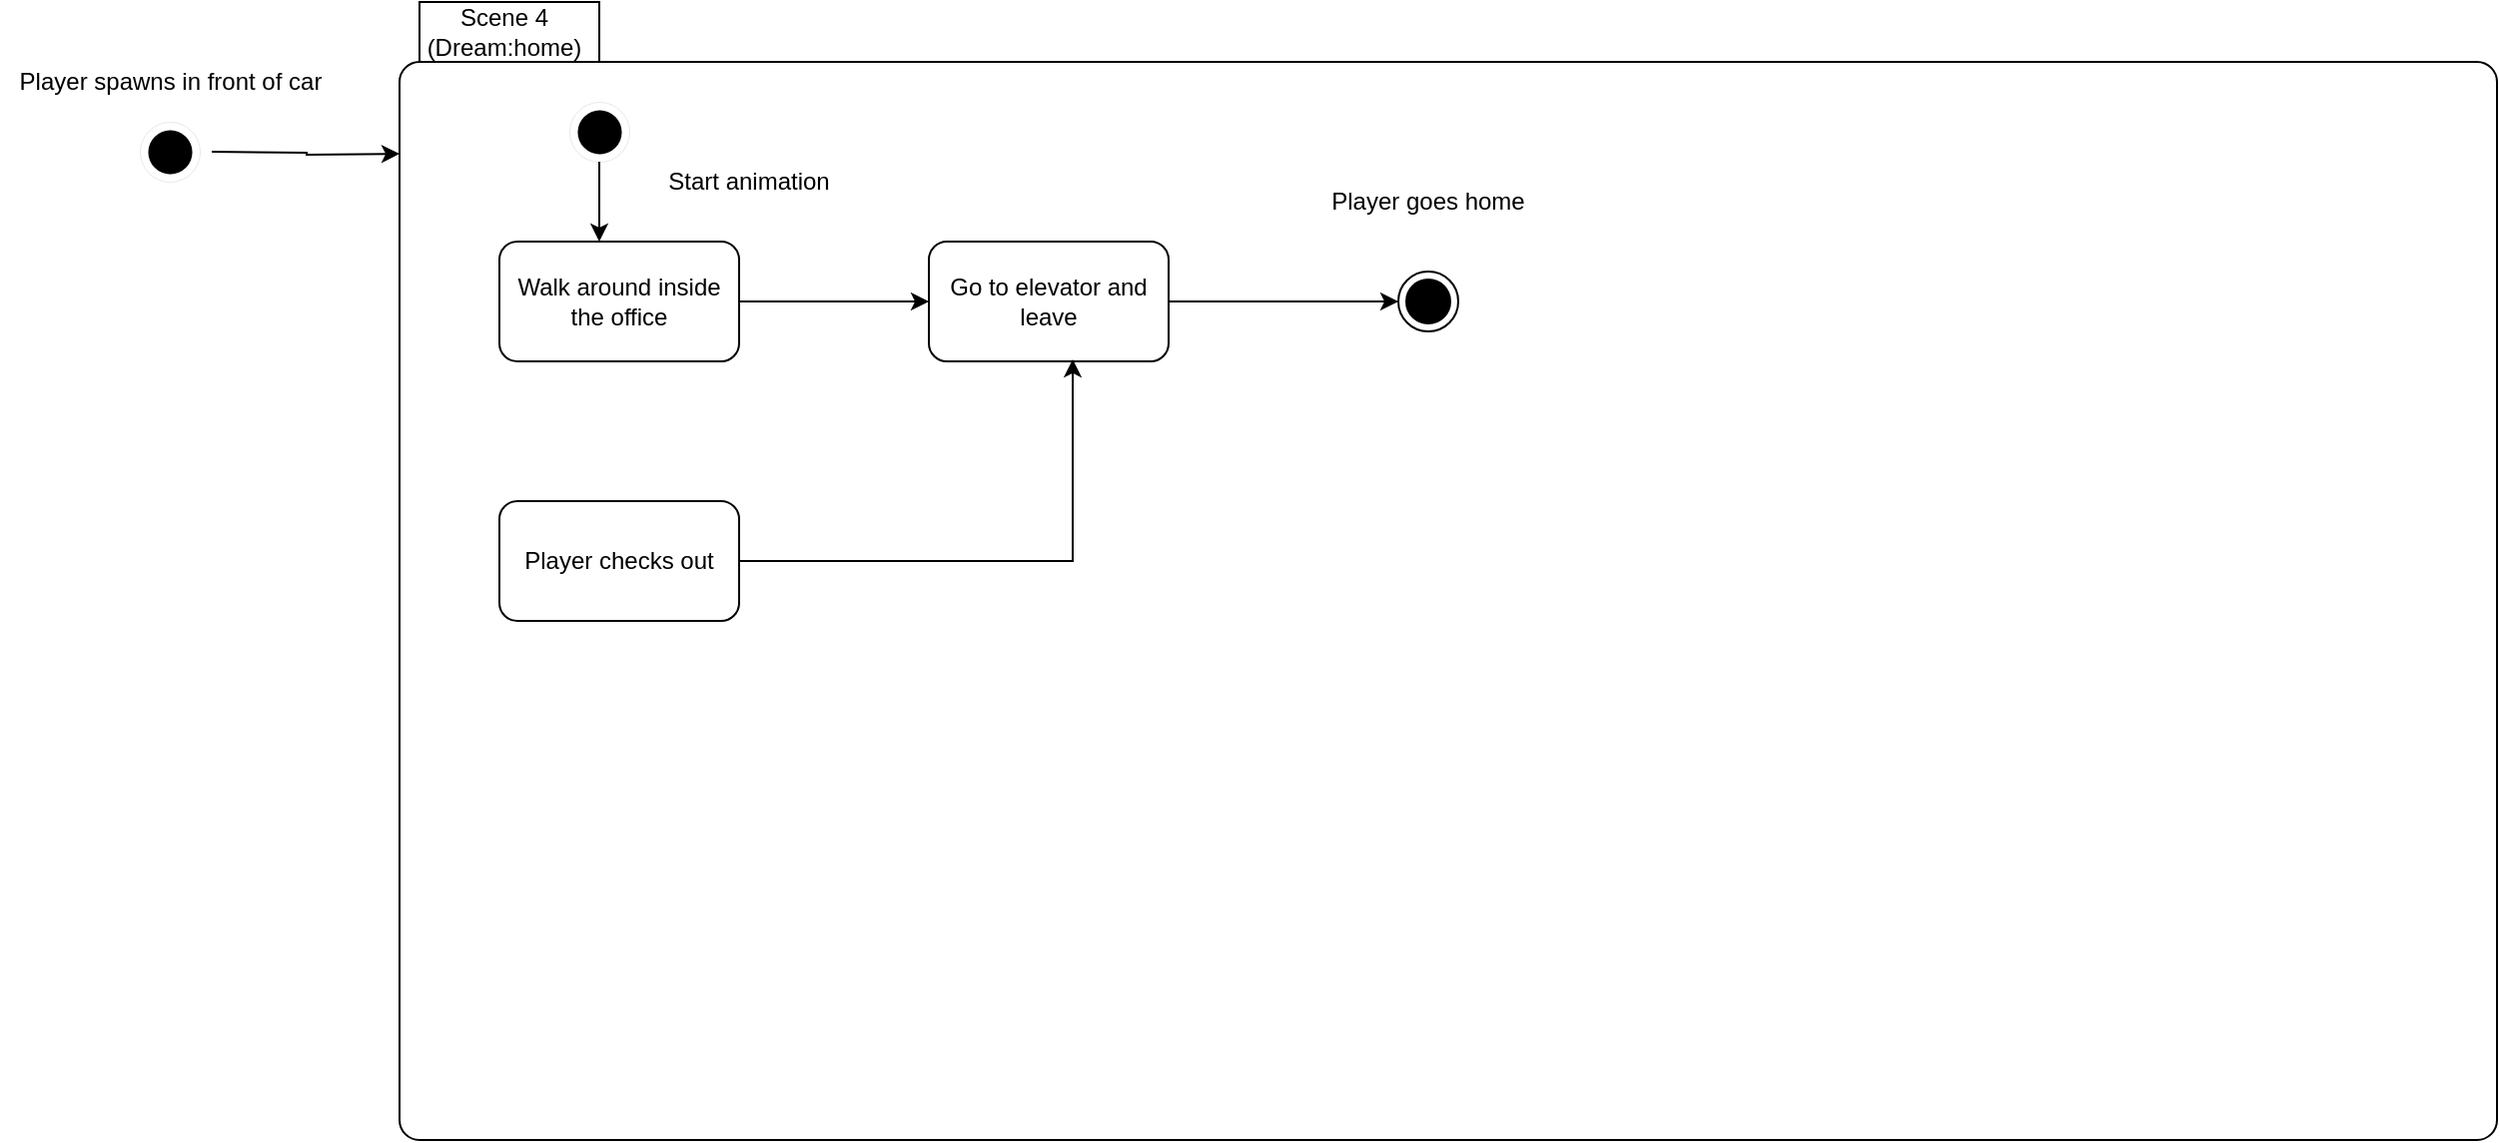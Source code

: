<mxfile version="24.4.8" type="device">
  <diagram name="Seite-1" id="4A2YwwTTmII6rBf1Q2FR">
    <mxGraphModel dx="2117" dy="491" grid="1" gridSize="10" guides="1" tooltips="1" connect="1" arrows="1" fold="1" page="1" pageScale="1" pageWidth="827" pageHeight="1169" math="0" shadow="0">
      <root>
        <mxCell id="0" />
        <mxCell id="1" parent="0" />
        <mxCell id="6ftq6j65stskF8XGJ8QF-1" value="" style="ellipse;html=1;shape=endState;fillColor=strokeColor;strokeWidth=0;" parent="1" vertex="1">
          <mxGeometry x="60" y="170" width="30" height="30" as="geometry" />
        </mxCell>
        <mxCell id="6ftq6j65stskF8XGJ8QF-2" value="Player spawns in front of car" style="text;html=1;align=center;verticalAlign=middle;resizable=0;points=[];autosize=1;strokeColor=none;fillColor=none;" parent="1" vertex="1">
          <mxGeometry x="-10" y="135" width="170" height="30" as="geometry" />
        </mxCell>
        <mxCell id="6ftq6j65stskF8XGJ8QF-3" value="Scene 4&lt;br&gt;&lt;div&gt;(Dream:home)&lt;/div&gt;" style="shape=folder;align=center;verticalAlign=middle;fontStyle=0;tabWidth=100;tabHeight=30;tabPosition=left;html=1;boundedLbl=1;labelInHeader=1;rounded=1;absoluteArcSize=1;arcSize=10;whiteSpace=wrap;" parent="1" vertex="1">
          <mxGeometry x="190" y="110" width="1050" height="570" as="geometry" />
        </mxCell>
        <mxCell id="6ftq6j65stskF8XGJ8QF-4" style="edgeStyle=orthogonalEdgeStyle;rounded=0;orthogonalLoop=1;jettySize=auto;html=1;" parent="1" edge="1">
          <mxGeometry relative="1" as="geometry">
            <mxPoint x="96.02" y="185.034" as="sourcePoint" />
            <mxPoint x="190" y="186" as="targetPoint" />
          </mxGeometry>
        </mxCell>
        <mxCell id="UIB05lLIntMKHFcyhaDu-1" value="" style="ellipse;html=1;shape=endState;fillColor=strokeColor;strokeWidth=0;" parent="1" vertex="1">
          <mxGeometry x="275" y="160" width="30" height="30" as="geometry" />
        </mxCell>
        <mxCell id="Lgm5uu-BYtN0YzGv8uxh-11" style="edgeStyle=orthogonalEdgeStyle;rounded=0;orthogonalLoop=1;jettySize=auto;html=1;entryX=0;entryY=0.5;entryDx=0;entryDy=0;" edge="1" parent="1" source="UIB05lLIntMKHFcyhaDu-2" target="UIB05lLIntMKHFcyhaDu-25">
          <mxGeometry relative="1" as="geometry" />
        </mxCell>
        <mxCell id="UIB05lLIntMKHFcyhaDu-2" value="Walk around inside the office" style="rounded=1;whiteSpace=wrap;html=1;" parent="1" vertex="1">
          <mxGeometry x="240" y="230" width="120" height="60" as="geometry" />
        </mxCell>
        <mxCell id="UIB05lLIntMKHFcyhaDu-3" style="edgeStyle=orthogonalEdgeStyle;rounded=0;orthogonalLoop=1;jettySize=auto;html=1;exitX=0.5;exitY=1;exitDx=0;exitDy=0;" parent="1" source="UIB05lLIntMKHFcyhaDu-1" edge="1">
          <mxGeometry relative="1" as="geometry">
            <mxPoint x="290.0" y="210" as="sourcePoint" />
            <mxPoint x="290.0" y="230" as="targetPoint" />
          </mxGeometry>
        </mxCell>
        <mxCell id="UIB05lLIntMKHFcyhaDu-4" value="Start animation" style="text;html=1;align=center;verticalAlign=middle;whiteSpace=wrap;rounded=0;" parent="1" vertex="1">
          <mxGeometry x="290" y="180" width="150" height="40" as="geometry" />
        </mxCell>
        <mxCell id="UIB05lLIntMKHFcyhaDu-25" value="Go to elevator and leave" style="rounded=1;whiteSpace=wrap;html=1;" parent="1" vertex="1">
          <mxGeometry x="455" y="230" width="120" height="60" as="geometry" />
        </mxCell>
        <mxCell id="Lgm5uu-BYtN0YzGv8uxh-14" value="Player checks out" style="rounded=1;whiteSpace=wrap;html=1;" vertex="1" parent="1">
          <mxGeometry x="240" y="360" width="120" height="60" as="geometry" />
        </mxCell>
        <mxCell id="Lgm5uu-BYtN0YzGv8uxh-15" value="" style="endArrow=classic;html=1;rounded=0;exitX=1;exitY=0.5;exitDx=0;exitDy=0;entryX=0.6;entryY=0.983;entryDx=0;entryDy=0;entryPerimeter=0;" edge="1" parent="1" source="Lgm5uu-BYtN0YzGv8uxh-14" target="UIB05lLIntMKHFcyhaDu-25">
          <mxGeometry width="50" height="50" relative="1" as="geometry">
            <mxPoint x="640" y="420" as="sourcePoint" />
            <mxPoint x="690" y="370" as="targetPoint" />
            <Array as="points">
              <mxPoint x="527" y="390" />
            </Array>
          </mxGeometry>
        </mxCell>
        <mxCell id="Lgm5uu-BYtN0YzGv8uxh-16" value="" style="endArrow=classic;html=1;rounded=0;exitX=1;exitY=0.5;exitDx=0;exitDy=0;entryX=0;entryY=0.5;entryDx=0;entryDy=0;" edge="1" parent="1" source="UIB05lLIntMKHFcyhaDu-25" target="Lgm5uu-BYtN0YzGv8uxh-17">
          <mxGeometry width="50" height="50" relative="1" as="geometry">
            <mxPoint x="630" y="290" as="sourcePoint" />
            <mxPoint x="680" y="240" as="targetPoint" />
          </mxGeometry>
        </mxCell>
        <mxCell id="Lgm5uu-BYtN0YzGv8uxh-17" value="" style="ellipse;html=1;shape=endState;fillColor=strokeColor;" vertex="1" parent="1">
          <mxGeometry x="690" y="245" width="30" height="30" as="geometry" />
        </mxCell>
        <mxCell id="Lgm5uu-BYtN0YzGv8uxh-19" value="Player goes home" style="text;html=1;align=center;verticalAlign=middle;whiteSpace=wrap;rounded=0;" vertex="1" parent="1">
          <mxGeometry x="630" y="190" width="150" height="40" as="geometry" />
        </mxCell>
      </root>
    </mxGraphModel>
  </diagram>
</mxfile>
